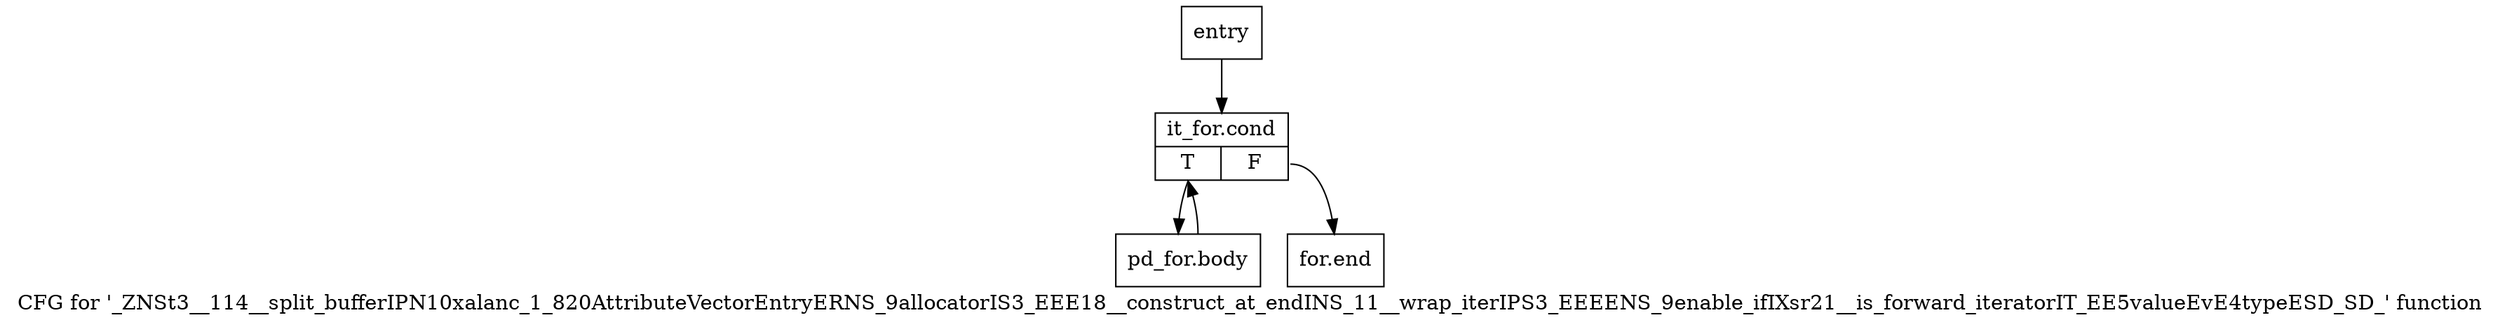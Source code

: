 digraph "CFG for '_ZNSt3__114__split_bufferIPN10xalanc_1_820AttributeVectorEntryERNS_9allocatorIS3_EEE18__construct_at_endINS_11__wrap_iterIPS3_EEEENS_9enable_ifIXsr21__is_forward_iteratorIT_EE5valueEvE4typeESD_SD_' function" {
	label="CFG for '_ZNSt3__114__split_bufferIPN10xalanc_1_820AttributeVectorEntryERNS_9allocatorIS3_EEE18__construct_at_endINS_11__wrap_iterIPS3_EEEENS_9enable_ifIXsr21__is_forward_iteratorIT_EE5valueEvE4typeESD_SD_' function";

	Node0x5c56c00 [shape=record,label="{entry}"];
	Node0x5c56c00 -> Node0x5c56c50;
	Node0x5c56c50 [shape=record,label="{it_for.cond|{<s0>T|<s1>F}}"];
	Node0x5c56c50:s0 -> Node0x5c56ca0;
	Node0x5c56c50:s1 -> Node0x5c56cf0;
	Node0x5c56ca0 [shape=record,label="{pd_for.body}"];
	Node0x5c56ca0 -> Node0x5c56c50;
	Node0x5c56cf0 [shape=record,label="{for.end}"];
}
